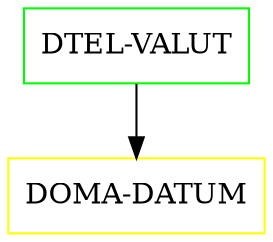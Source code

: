 digraph G {
  "DTEL-VALUT" [shape=box,color=green];
  "DOMA-DATUM" [shape=box,color=yellow,URL="./DOMA_DATUM.html"];
  "DTEL-VALUT" -> "DOMA-DATUM";
}
